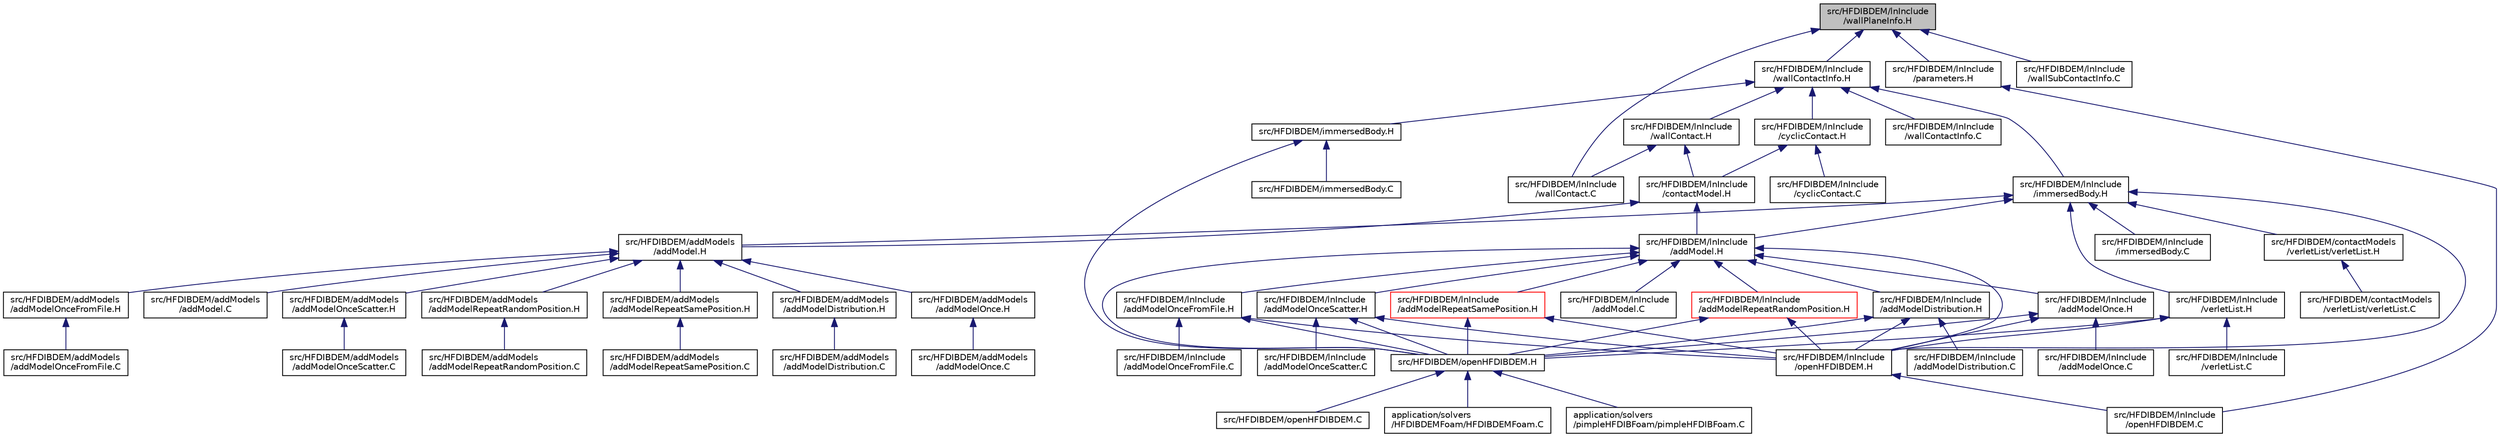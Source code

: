 digraph "src/HFDIBDEM/lnInclude/wallPlaneInfo.H"
{
 // LATEX_PDF_SIZE
  edge [fontname="Helvetica",fontsize="10",labelfontname="Helvetica",labelfontsize="10"];
  node [fontname="Helvetica",fontsize="10",shape=record];
  Node1 [label="src/HFDIBDEM/lnInclude\l/wallPlaneInfo.H",height=0.2,width=0.4,color="black", fillcolor="grey75", style="filled", fontcolor="black",tooltip=" "];
  Node1 -> Node2 [dir="back",color="midnightblue",fontsize="10",style="solid"];
  Node2 [label="src/HFDIBDEM/lnInclude\l/wallContactInfo.H",height=0.2,width=0.4,color="black", fillcolor="white", style="filled",URL="$lnInclude_2wallContactInfo_8H.html",tooltip=" "];
  Node2 -> Node3 [dir="back",color="midnightblue",fontsize="10",style="solid"];
  Node3 [label="src/HFDIBDEM/immersedBody.H",height=0.2,width=0.4,color="black", fillcolor="white", style="filled",URL="$immersedBody_8H.html",tooltip=" "];
  Node3 -> Node4 [dir="back",color="midnightblue",fontsize="10",style="solid"];
  Node4 [label="src/HFDIBDEM/immersedBody.C",height=0.2,width=0.4,color="black", fillcolor="white", style="filled",URL="$immersedBody_8C.html",tooltip=" "];
  Node3 -> Node5 [dir="back",color="midnightblue",fontsize="10",style="solid"];
  Node5 [label="src/HFDIBDEM/openHFDIBDEM.H",height=0.2,width=0.4,color="black", fillcolor="white", style="filled",URL="$openHFDIBDEM_8H.html",tooltip=" "];
  Node5 -> Node6 [dir="back",color="midnightblue",fontsize="10",style="solid"];
  Node6 [label="application/solvers\l/HFDIBDEMFoam/HFDIBDEMFoam.C",height=0.2,width=0.4,color="black", fillcolor="white", style="filled",URL="$HFDIBDEMFoam_8C.html",tooltip=" "];
  Node5 -> Node7 [dir="back",color="midnightblue",fontsize="10",style="solid"];
  Node7 [label="application/solvers\l/pimpleHFDIBFoam/pimpleHFDIBFoam.C",height=0.2,width=0.4,color="black", fillcolor="white", style="filled",URL="$pimpleHFDIBFoam_8C.html",tooltip=" "];
  Node5 -> Node8 [dir="back",color="midnightblue",fontsize="10",style="solid"];
  Node8 [label="src/HFDIBDEM/openHFDIBDEM.C",height=0.2,width=0.4,color="black", fillcolor="white", style="filled",URL="$openHFDIBDEM_8C.html",tooltip=" "];
  Node2 -> Node9 [dir="back",color="midnightblue",fontsize="10",style="solid"];
  Node9 [label="src/HFDIBDEM/lnInclude\l/wallContact.H",height=0.2,width=0.4,color="black", fillcolor="white", style="filled",URL="$lnInclude_2wallContact_8H.html",tooltip=" "];
  Node9 -> Node10 [dir="back",color="midnightblue",fontsize="10",style="solid"];
  Node10 [label="src/HFDIBDEM/lnInclude\l/contactModel.H",height=0.2,width=0.4,color="black", fillcolor="white", style="filled",URL="$lnInclude_2contactModel_8H.html",tooltip=" "];
  Node10 -> Node11 [dir="back",color="midnightblue",fontsize="10",style="solid"];
  Node11 [label="src/HFDIBDEM/addModels\l/addModel.H",height=0.2,width=0.4,color="black", fillcolor="white", style="filled",URL="$addModels_2addModel_8H.html",tooltip=" "];
  Node11 -> Node12 [dir="back",color="midnightblue",fontsize="10",style="solid"];
  Node12 [label="src/HFDIBDEM/addModels\l/addModel.C",height=0.2,width=0.4,color="black", fillcolor="white", style="filled",URL="$addModels_2addModel_8C.html",tooltip=" "];
  Node11 -> Node13 [dir="back",color="midnightblue",fontsize="10",style="solid"];
  Node13 [label="src/HFDIBDEM/addModels\l/addModelDistribution.H",height=0.2,width=0.4,color="black", fillcolor="white", style="filled",URL="$addModels_2addModelDistribution_8H.html",tooltip=" "];
  Node13 -> Node14 [dir="back",color="midnightblue",fontsize="10",style="solid"];
  Node14 [label="src/HFDIBDEM/addModels\l/addModelDistribution.C",height=0.2,width=0.4,color="black", fillcolor="white", style="filled",URL="$addModels_2addModelDistribution_8C.html",tooltip=" "];
  Node11 -> Node15 [dir="back",color="midnightblue",fontsize="10",style="solid"];
  Node15 [label="src/HFDIBDEM/addModels\l/addModelOnce.H",height=0.2,width=0.4,color="black", fillcolor="white", style="filled",URL="$addModels_2addModelOnce_8H.html",tooltip=" "];
  Node15 -> Node16 [dir="back",color="midnightblue",fontsize="10",style="solid"];
  Node16 [label="src/HFDIBDEM/addModels\l/addModelOnce.C",height=0.2,width=0.4,color="black", fillcolor="white", style="filled",URL="$addModels_2addModelOnce_8C.html",tooltip=" "];
  Node11 -> Node17 [dir="back",color="midnightblue",fontsize="10",style="solid"];
  Node17 [label="src/HFDIBDEM/addModels\l/addModelOnceFromFile.H",height=0.2,width=0.4,color="black", fillcolor="white", style="filled",URL="$addModels_2addModelOnceFromFile_8H.html",tooltip=" "];
  Node17 -> Node18 [dir="back",color="midnightblue",fontsize="10",style="solid"];
  Node18 [label="src/HFDIBDEM/addModels\l/addModelOnceFromFile.C",height=0.2,width=0.4,color="black", fillcolor="white", style="filled",URL="$addModels_2addModelOnceFromFile_8C.html",tooltip=" "];
  Node11 -> Node19 [dir="back",color="midnightblue",fontsize="10",style="solid"];
  Node19 [label="src/HFDIBDEM/addModels\l/addModelOnceScatter.H",height=0.2,width=0.4,color="black", fillcolor="white", style="filled",URL="$addModels_2addModelOnceScatter_8H.html",tooltip=" "];
  Node19 -> Node20 [dir="back",color="midnightblue",fontsize="10",style="solid"];
  Node20 [label="src/HFDIBDEM/addModels\l/addModelOnceScatter.C",height=0.2,width=0.4,color="black", fillcolor="white", style="filled",URL="$addModels_2addModelOnceScatter_8C.html",tooltip=" "];
  Node11 -> Node21 [dir="back",color="midnightblue",fontsize="10",style="solid"];
  Node21 [label="src/HFDIBDEM/addModels\l/addModelRepeatRandomPosition.H",height=0.2,width=0.4,color="black", fillcolor="white", style="filled",URL="$addModels_2addModelRepeatRandomPosition_8H.html",tooltip=" "];
  Node21 -> Node22 [dir="back",color="midnightblue",fontsize="10",style="solid"];
  Node22 [label="src/HFDIBDEM/addModels\l/addModelRepeatRandomPosition.C",height=0.2,width=0.4,color="black", fillcolor="white", style="filled",URL="$addModels_2addModelRepeatRandomPosition_8C.html",tooltip=" "];
  Node11 -> Node23 [dir="back",color="midnightblue",fontsize="10",style="solid"];
  Node23 [label="src/HFDIBDEM/addModels\l/addModelRepeatSamePosition.H",height=0.2,width=0.4,color="black", fillcolor="white", style="filled",URL="$addModels_2addModelRepeatSamePosition_8H.html",tooltip=" "];
  Node23 -> Node24 [dir="back",color="midnightblue",fontsize="10",style="solid"];
  Node24 [label="src/HFDIBDEM/addModels\l/addModelRepeatSamePosition.C",height=0.2,width=0.4,color="black", fillcolor="white", style="filled",URL="$addModels_2addModelRepeatSamePosition_8C.html",tooltip=" "];
  Node10 -> Node25 [dir="back",color="midnightblue",fontsize="10",style="solid"];
  Node25 [label="src/HFDIBDEM/lnInclude\l/addModel.H",height=0.2,width=0.4,color="black", fillcolor="white", style="filled",URL="$lnInclude_2addModel_8H.html",tooltip=" "];
  Node25 -> Node26 [dir="back",color="midnightblue",fontsize="10",style="solid"];
  Node26 [label="src/HFDIBDEM/lnInclude\l/addModel.C",height=0.2,width=0.4,color="black", fillcolor="white", style="filled",URL="$lnInclude_2addModel_8C.html",tooltip=" "];
  Node25 -> Node27 [dir="back",color="midnightblue",fontsize="10",style="solid"];
  Node27 [label="src/HFDIBDEM/lnInclude\l/addModelDistribution.H",height=0.2,width=0.4,color="black", fillcolor="white", style="filled",URL="$lnInclude_2addModelDistribution_8H.html",tooltip=" "];
  Node27 -> Node28 [dir="back",color="midnightblue",fontsize="10",style="solid"];
  Node28 [label="src/HFDIBDEM/lnInclude\l/addModelDistribution.C",height=0.2,width=0.4,color="black", fillcolor="white", style="filled",URL="$lnInclude_2addModelDistribution_8C.html",tooltip=" "];
  Node27 -> Node29 [dir="back",color="midnightblue",fontsize="10",style="solid"];
  Node29 [label="src/HFDIBDEM/lnInclude\l/openHFDIBDEM.H",height=0.2,width=0.4,color="black", fillcolor="white", style="filled",URL="$lnInclude_2openHFDIBDEM_8H.html",tooltip=" "];
  Node29 -> Node30 [dir="back",color="midnightblue",fontsize="10",style="solid"];
  Node30 [label="src/HFDIBDEM/lnInclude\l/openHFDIBDEM.C",height=0.2,width=0.4,color="black", fillcolor="white", style="filled",URL="$lnInclude_2openHFDIBDEM_8C.html",tooltip=" "];
  Node27 -> Node5 [dir="back",color="midnightblue",fontsize="10",style="solid"];
  Node25 -> Node31 [dir="back",color="midnightblue",fontsize="10",style="solid"];
  Node31 [label="src/HFDIBDEM/lnInclude\l/addModelOnce.H",height=0.2,width=0.4,color="black", fillcolor="white", style="filled",URL="$lnInclude_2addModelOnce_8H.html",tooltip=" "];
  Node31 -> Node32 [dir="back",color="midnightblue",fontsize="10",style="solid"];
  Node32 [label="src/HFDIBDEM/lnInclude\l/addModelOnce.C",height=0.2,width=0.4,color="black", fillcolor="white", style="filled",URL="$lnInclude_2addModelOnce_8C.html",tooltip=" "];
  Node31 -> Node29 [dir="back",color="midnightblue",fontsize="10",style="solid"];
  Node31 -> Node5 [dir="back",color="midnightblue",fontsize="10",style="solid"];
  Node25 -> Node33 [dir="back",color="midnightblue",fontsize="10",style="solid"];
  Node33 [label="src/HFDIBDEM/lnInclude\l/addModelOnceFromFile.H",height=0.2,width=0.4,color="black", fillcolor="white", style="filled",URL="$lnInclude_2addModelOnceFromFile_8H.html",tooltip=" "];
  Node33 -> Node34 [dir="back",color="midnightblue",fontsize="10",style="solid"];
  Node34 [label="src/HFDIBDEM/lnInclude\l/addModelOnceFromFile.C",height=0.2,width=0.4,color="black", fillcolor="white", style="filled",URL="$lnInclude_2addModelOnceFromFile_8C.html",tooltip=" "];
  Node33 -> Node29 [dir="back",color="midnightblue",fontsize="10",style="solid"];
  Node33 -> Node5 [dir="back",color="midnightblue",fontsize="10",style="solid"];
  Node25 -> Node35 [dir="back",color="midnightblue",fontsize="10",style="solid"];
  Node35 [label="src/HFDIBDEM/lnInclude\l/addModelOnceScatter.H",height=0.2,width=0.4,color="black", fillcolor="white", style="filled",URL="$lnInclude_2addModelOnceScatter_8H.html",tooltip=" "];
  Node35 -> Node36 [dir="back",color="midnightblue",fontsize="10",style="solid"];
  Node36 [label="src/HFDIBDEM/lnInclude\l/addModelOnceScatter.C",height=0.2,width=0.4,color="black", fillcolor="white", style="filled",URL="$lnInclude_2addModelOnceScatter_8C.html",tooltip=" "];
  Node35 -> Node29 [dir="back",color="midnightblue",fontsize="10",style="solid"];
  Node35 -> Node5 [dir="back",color="midnightblue",fontsize="10",style="solid"];
  Node25 -> Node37 [dir="back",color="midnightblue",fontsize="10",style="solid"];
  Node37 [label="src/HFDIBDEM/lnInclude\l/addModelRepeatRandomPosition.H",height=0.2,width=0.4,color="red", fillcolor="white", style="filled",URL="$lnInclude_2addModelRepeatRandomPosition_8H.html",tooltip=" "];
  Node37 -> Node29 [dir="back",color="midnightblue",fontsize="10",style="solid"];
  Node37 -> Node5 [dir="back",color="midnightblue",fontsize="10",style="solid"];
  Node25 -> Node39 [dir="back",color="midnightblue",fontsize="10",style="solid"];
  Node39 [label="src/HFDIBDEM/lnInclude\l/addModelRepeatSamePosition.H",height=0.2,width=0.4,color="red", fillcolor="white", style="filled",URL="$lnInclude_2addModelRepeatSamePosition_8H.html",tooltip=" "];
  Node39 -> Node29 [dir="back",color="midnightblue",fontsize="10",style="solid"];
  Node39 -> Node5 [dir="back",color="midnightblue",fontsize="10",style="solid"];
  Node25 -> Node29 [dir="back",color="midnightblue",fontsize="10",style="solid"];
  Node25 -> Node5 [dir="back",color="midnightblue",fontsize="10",style="solid"];
  Node9 -> Node41 [dir="back",color="midnightblue",fontsize="10",style="solid"];
  Node41 [label="src/HFDIBDEM/lnInclude\l/wallContact.C",height=0.2,width=0.4,color="black", fillcolor="white", style="filled",URL="$lnInclude_2wallContact_8C.html",tooltip=" "];
  Node2 -> Node42 [dir="back",color="midnightblue",fontsize="10",style="solid"];
  Node42 [label="src/HFDIBDEM/lnInclude\l/cyclicContact.H",height=0.2,width=0.4,color="black", fillcolor="white", style="filled",URL="$lnInclude_2cyclicContact_8H.html",tooltip=" "];
  Node42 -> Node10 [dir="back",color="midnightblue",fontsize="10",style="solid"];
  Node42 -> Node43 [dir="back",color="midnightblue",fontsize="10",style="solid"];
  Node43 [label="src/HFDIBDEM/lnInclude\l/cyclicContact.C",height=0.2,width=0.4,color="black", fillcolor="white", style="filled",URL="$lnInclude_2cyclicContact_8C.html",tooltip=" "];
  Node2 -> Node44 [dir="back",color="midnightblue",fontsize="10",style="solid"];
  Node44 [label="src/HFDIBDEM/lnInclude\l/immersedBody.H",height=0.2,width=0.4,color="black", fillcolor="white", style="filled",URL="$lnInclude_2immersedBody_8H.html",tooltip=" "];
  Node44 -> Node11 [dir="back",color="midnightblue",fontsize="10",style="solid"];
  Node44 -> Node45 [dir="back",color="midnightblue",fontsize="10",style="solid"];
  Node45 [label="src/HFDIBDEM/contactModels\l/verletList/verletList.H",height=0.2,width=0.4,color="black", fillcolor="white", style="filled",URL="$contactModels_2verletList_2verletList_8H.html",tooltip=" "];
  Node45 -> Node46 [dir="back",color="midnightblue",fontsize="10",style="solid"];
  Node46 [label="src/HFDIBDEM/contactModels\l/verletList/verletList.C",height=0.2,width=0.4,color="black", fillcolor="white", style="filled",URL="$contactModels_2verletList_2verletList_8C.html",tooltip=" "];
  Node44 -> Node25 [dir="back",color="midnightblue",fontsize="10",style="solid"];
  Node44 -> Node47 [dir="back",color="midnightblue",fontsize="10",style="solid"];
  Node47 [label="src/HFDIBDEM/lnInclude\l/immersedBody.C",height=0.2,width=0.4,color="black", fillcolor="white", style="filled",URL="$lnInclude_2immersedBody_8C.html",tooltip=" "];
  Node44 -> Node29 [dir="back",color="midnightblue",fontsize="10",style="solid"];
  Node44 -> Node48 [dir="back",color="midnightblue",fontsize="10",style="solid"];
  Node48 [label="src/HFDIBDEM/lnInclude\l/verletList.H",height=0.2,width=0.4,color="black", fillcolor="white", style="filled",URL="$lnInclude_2verletList_8H.html",tooltip=" "];
  Node48 -> Node29 [dir="back",color="midnightblue",fontsize="10",style="solid"];
  Node48 -> Node49 [dir="back",color="midnightblue",fontsize="10",style="solid"];
  Node49 [label="src/HFDIBDEM/lnInclude\l/verletList.C",height=0.2,width=0.4,color="black", fillcolor="white", style="filled",URL="$lnInclude_2verletList_8C.html",tooltip=" "];
  Node48 -> Node5 [dir="back",color="midnightblue",fontsize="10",style="solid"];
  Node2 -> Node50 [dir="back",color="midnightblue",fontsize="10",style="solid"];
  Node50 [label="src/HFDIBDEM/lnInclude\l/wallContactInfo.C",height=0.2,width=0.4,color="black", fillcolor="white", style="filled",URL="$lnInclude_2wallContactInfo_8C.html",tooltip=" "];
  Node1 -> Node51 [dir="back",color="midnightblue",fontsize="10",style="solid"];
  Node51 [label="src/HFDIBDEM/lnInclude\l/parameters.H",height=0.2,width=0.4,color="black", fillcolor="white", style="filled",URL="$lnInclude_2parameters_8H.html",tooltip=" "];
  Node51 -> Node30 [dir="back",color="midnightblue",fontsize="10",style="solid"];
  Node1 -> Node41 [dir="back",color="midnightblue",fontsize="10",style="solid"];
  Node1 -> Node52 [dir="back",color="midnightblue",fontsize="10",style="solid"];
  Node52 [label="src/HFDIBDEM/lnInclude\l/wallSubContactInfo.C",height=0.2,width=0.4,color="black", fillcolor="white", style="filled",URL="$lnInclude_2wallSubContactInfo_8C.html",tooltip=" "];
}
